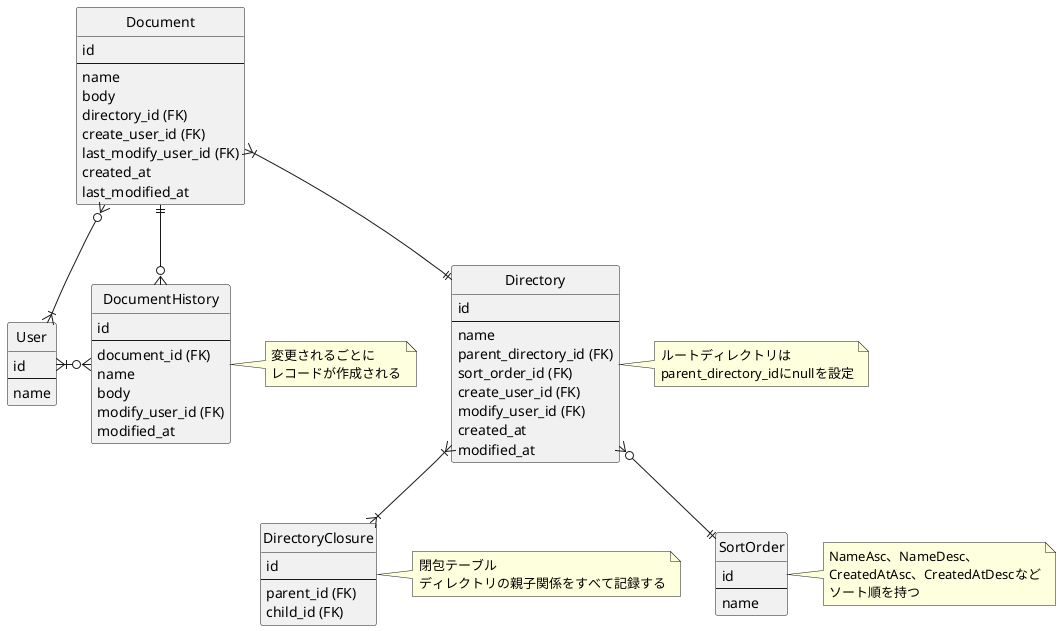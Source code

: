 @@startuml

hide Circle

entity Document {
    id
    --
    name
    body
    directory_id (FK)
    create_user_id (FK)
    last_modify_user_id (FK)
    created_at
    last_modified_at
}

entity DocumentHistory {
    id
    --
    document_id (FK)
    name
    body
    modify_user_id (FK)
    modified_at
}
note right: 変更されるごとに\nレコードが作成される

entity Directory {
    id
    --
    name
    parent_directory_id (FK)
    sort_order_id (FK)
    create_user_id (FK)
    modify_user_id (FK)
    created_at
    modified_at
}
note right: ルートディレクトリは\nparent_directory_idにnullを設定

entity DirectoryClosure {
    id
    --
    parent_id (FK)
    child_id (FK)
}
note right: 閉包テーブル\nディレクトリの親子関係をすべて記録する 

entity User {
    id
    --
    name
}

entity SortOrder {
    id
    --
    name
}
note right: NameAsc、NameDesc、\nCreatedAtAsc、CreatedAtDescなど\nソート順を持つ

Document ||--o{ DocumentHistory
Document }|--|| Directory
Document }o--|{ User
Directory }o--|| SortOrder
Directory }|--|{ DirectoryClosure
DocumentHistory }o-l-|{ User


@@enduml